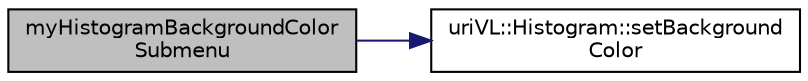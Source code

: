 digraph "myHistogramBackgroundColorSubmenu"
{
  edge [fontname="Helvetica",fontsize="10",labelfontname="Helvetica",labelfontsize="10"];
  node [fontname="Helvetica",fontsize="10",shape=record];
  rankdir="LR";
  Node1 [label="myHistogramBackgroundColor\lSubmenu",height=0.2,width=0.4,color="black", fillcolor="grey75", style="filled", fontcolor="black"];
  Node1 -> Node2 [color="midnightblue",fontsize="10",style="solid",fontname="Helvetica"];
  Node2 [label="uriVL::Histogram::setBackground\lColor",height=0.2,width=0.4,color="black", fillcolor="white", style="filled",URL="$classuriVL_1_1Histogram.html#ac652d18b34404b553662a1ad96081dbd",tooltip="Specifies the a color for the background of the histogram, when rendered. "];
}

